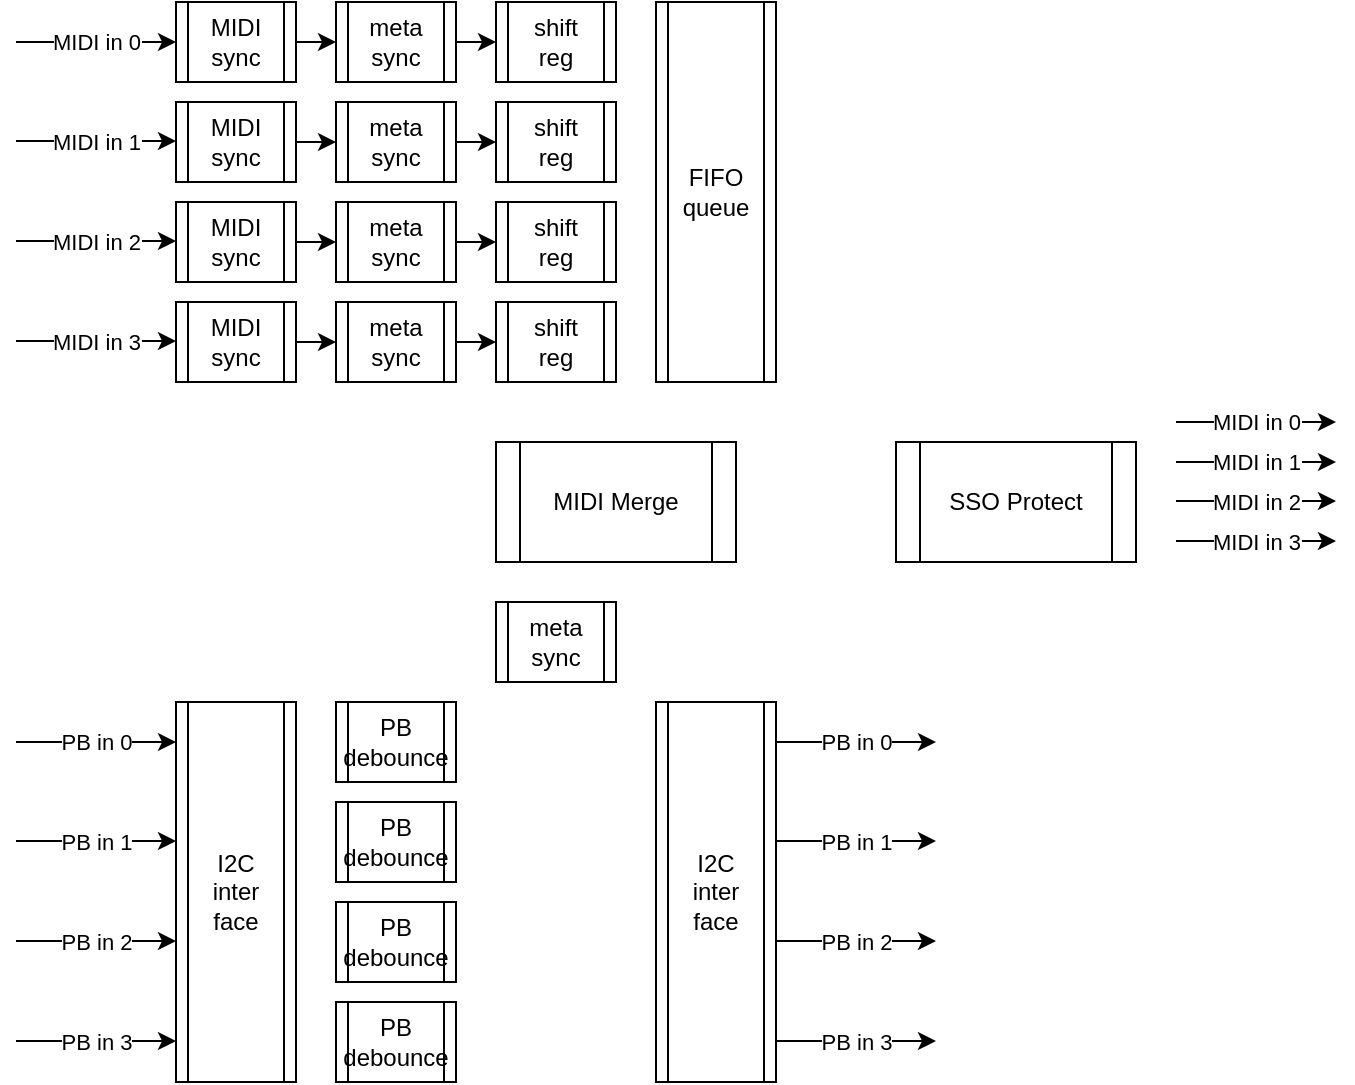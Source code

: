 <mxfile version="12.9.3" type="device"><diagram id="6dnsKXBeha5DQ72Svf8U" name="Page-1"><mxGraphModel dx="837" dy="494" grid="1" gridSize="10" guides="1" tooltips="1" connect="1" arrows="1" fold="1" page="1" pageScale="1" pageWidth="850" pageHeight="1100" math="0" shadow="0"><root><mxCell id="0"/><mxCell id="1" parent="0"/><mxCell id="YUuZVNR702Wbhx48KbtH-1" value="MIDI in 0" style="endArrow=classic;html=1;" edge="1" parent="1"><mxGeometry width="50" height="50" relative="1" as="geometry"><mxPoint x="40" y="40" as="sourcePoint"/><mxPoint x="120" y="40" as="targetPoint"/></mxGeometry></mxCell><mxCell id="YUuZVNR702Wbhx48KbtH-2" value="MIDI in 1" style="endArrow=classic;html=1;" edge="1" parent="1"><mxGeometry width="50" height="50" relative="1" as="geometry"><mxPoint x="40" y="89.5" as="sourcePoint"/><mxPoint x="120" y="89.5" as="targetPoint"/><Array as="points"><mxPoint x="80" y="89.5"/></Array></mxGeometry></mxCell><mxCell id="YUuZVNR702Wbhx48KbtH-3" value="MIDI in 2" style="endArrow=classic;html=1;" edge="1" parent="1"><mxGeometry width="50" height="50" relative="1" as="geometry"><mxPoint x="40" y="139.5" as="sourcePoint"/><mxPoint x="120" y="139.5" as="targetPoint"/><Array as="points"><mxPoint x="80" y="139.5"/></Array></mxGeometry></mxCell><mxCell id="YUuZVNR702Wbhx48KbtH-4" value="MIDI in 3" style="endArrow=classic;html=1;" edge="1" parent="1"><mxGeometry width="50" height="50" relative="1" as="geometry"><mxPoint x="40" y="189.5" as="sourcePoint"/><mxPoint x="120" y="189.5" as="targetPoint"/><Array as="points"><mxPoint x="80" y="189.5"/></Array></mxGeometry></mxCell><mxCell id="YUuZVNR702Wbhx48KbtH-16" style="edgeStyle=orthogonalEdgeStyle;rounded=0;orthogonalLoop=1;jettySize=auto;html=1;exitX=1;exitY=0.5;exitDx=0;exitDy=0;entryX=0;entryY=0.5;entryDx=0;entryDy=0;" edge="1" parent="1" source="YUuZVNR702Wbhx48KbtH-5" target="YUuZVNR702Wbhx48KbtH-9"><mxGeometry relative="1" as="geometry"/></mxCell><mxCell id="YUuZVNR702Wbhx48KbtH-5" value="&lt;div&gt;MIDI&lt;/div&gt;&lt;div&gt;sync&lt;br&gt;&lt;/div&gt;" style="shape=process;whiteSpace=wrap;html=1;backgroundOutline=1;" vertex="1" parent="1"><mxGeometry x="120" y="20" width="60" height="40" as="geometry"/></mxCell><mxCell id="YUuZVNR702Wbhx48KbtH-15" style="edgeStyle=orthogonalEdgeStyle;rounded=0;orthogonalLoop=1;jettySize=auto;html=1;exitX=1;exitY=0.5;exitDx=0;exitDy=0;entryX=0;entryY=0.5;entryDx=0;entryDy=0;" edge="1" parent="1" source="YUuZVNR702Wbhx48KbtH-6" target="YUuZVNR702Wbhx48KbtH-10"><mxGeometry relative="1" as="geometry"/></mxCell><mxCell id="YUuZVNR702Wbhx48KbtH-6" value="&lt;div&gt;MIDI&lt;/div&gt;&lt;div&gt;sync&lt;br&gt;&lt;/div&gt;" style="shape=process;whiteSpace=wrap;html=1;backgroundOutline=1;" vertex="1" parent="1"><mxGeometry x="120" y="70" width="60" height="40" as="geometry"/></mxCell><mxCell id="YUuZVNR702Wbhx48KbtH-14" style="edgeStyle=orthogonalEdgeStyle;rounded=0;orthogonalLoop=1;jettySize=auto;html=1;exitX=1;exitY=0.5;exitDx=0;exitDy=0;entryX=0;entryY=0.5;entryDx=0;entryDy=0;" edge="1" parent="1" source="YUuZVNR702Wbhx48KbtH-7" target="YUuZVNR702Wbhx48KbtH-11"><mxGeometry relative="1" as="geometry"/></mxCell><mxCell id="YUuZVNR702Wbhx48KbtH-7" value="&lt;div&gt;MIDI&lt;/div&gt;&lt;div&gt;sync&lt;br&gt;&lt;/div&gt;" style="shape=process;whiteSpace=wrap;html=1;backgroundOutline=1;" vertex="1" parent="1"><mxGeometry x="120" y="120" width="60" height="40" as="geometry"/></mxCell><mxCell id="YUuZVNR702Wbhx48KbtH-13" style="edgeStyle=orthogonalEdgeStyle;rounded=0;orthogonalLoop=1;jettySize=auto;html=1;exitX=1;exitY=0.5;exitDx=0;exitDy=0;entryX=0;entryY=0.5;entryDx=0;entryDy=0;" edge="1" parent="1" source="YUuZVNR702Wbhx48KbtH-8" target="YUuZVNR702Wbhx48KbtH-12"><mxGeometry relative="1" as="geometry"/></mxCell><mxCell id="YUuZVNR702Wbhx48KbtH-8" value="&lt;div&gt;MIDI&lt;/div&gt;&lt;div&gt;sync&lt;br&gt;&lt;/div&gt;" style="shape=process;whiteSpace=wrap;html=1;backgroundOutline=1;" vertex="1" parent="1"><mxGeometry x="120" y="170" width="60" height="40" as="geometry"/></mxCell><mxCell id="YUuZVNR702Wbhx48KbtH-24" style="edgeStyle=orthogonalEdgeStyle;rounded=0;orthogonalLoop=1;jettySize=auto;html=1;exitX=1;exitY=0.5;exitDx=0;exitDy=0;entryX=0;entryY=0.5;entryDx=0;entryDy=0;" edge="1" parent="1" source="YUuZVNR702Wbhx48KbtH-9" target="YUuZVNR702Wbhx48KbtH-17"><mxGeometry relative="1" as="geometry"/></mxCell><mxCell id="YUuZVNR702Wbhx48KbtH-9" value="&lt;div&gt;meta&lt;/div&gt;&lt;div&gt;sync&lt;br&gt;&lt;/div&gt;" style="shape=process;whiteSpace=wrap;html=1;backgroundOutline=1;" vertex="1" parent="1"><mxGeometry x="200" y="20" width="60" height="40" as="geometry"/></mxCell><mxCell id="YUuZVNR702Wbhx48KbtH-23" style="edgeStyle=orthogonalEdgeStyle;rounded=0;orthogonalLoop=1;jettySize=auto;html=1;exitX=1;exitY=0.5;exitDx=0;exitDy=0;entryX=0;entryY=0.5;entryDx=0;entryDy=0;" edge="1" parent="1" source="YUuZVNR702Wbhx48KbtH-10" target="YUuZVNR702Wbhx48KbtH-18"><mxGeometry relative="1" as="geometry"/></mxCell><mxCell id="YUuZVNR702Wbhx48KbtH-10" value="&lt;div&gt;meta&lt;/div&gt;&lt;div&gt;sync&lt;br&gt;&lt;/div&gt;" style="shape=process;whiteSpace=wrap;html=1;backgroundOutline=1;" vertex="1" parent="1"><mxGeometry x="200" y="70" width="60" height="40" as="geometry"/></mxCell><mxCell id="YUuZVNR702Wbhx48KbtH-22" style="edgeStyle=orthogonalEdgeStyle;rounded=0;orthogonalLoop=1;jettySize=auto;html=1;exitX=1;exitY=0.5;exitDx=0;exitDy=0;entryX=0;entryY=0.5;entryDx=0;entryDy=0;" edge="1" parent="1" source="YUuZVNR702Wbhx48KbtH-11" target="YUuZVNR702Wbhx48KbtH-19"><mxGeometry relative="1" as="geometry"/></mxCell><mxCell id="YUuZVNR702Wbhx48KbtH-11" value="&lt;div&gt;meta&lt;/div&gt;&lt;div&gt;sync&lt;br&gt;&lt;/div&gt;" style="shape=process;whiteSpace=wrap;html=1;backgroundOutline=1;" vertex="1" parent="1"><mxGeometry x="200" y="120" width="60" height="40" as="geometry"/></mxCell><mxCell id="YUuZVNR702Wbhx48KbtH-21" style="edgeStyle=orthogonalEdgeStyle;rounded=0;orthogonalLoop=1;jettySize=auto;html=1;exitX=1;exitY=0.5;exitDx=0;exitDy=0;entryX=0;entryY=0.5;entryDx=0;entryDy=0;" edge="1" parent="1" source="YUuZVNR702Wbhx48KbtH-12" target="YUuZVNR702Wbhx48KbtH-20"><mxGeometry relative="1" as="geometry"/></mxCell><mxCell id="YUuZVNR702Wbhx48KbtH-12" value="&lt;div&gt;meta&lt;/div&gt;&lt;div&gt;sync&lt;br&gt;&lt;/div&gt;" style="shape=process;whiteSpace=wrap;html=1;backgroundOutline=1;" vertex="1" parent="1"><mxGeometry x="200" y="170" width="60" height="40" as="geometry"/></mxCell><mxCell id="YUuZVNR702Wbhx48KbtH-17" value="&lt;div&gt;shift&lt;/div&gt;&lt;div&gt;reg&lt;br&gt;&lt;/div&gt;" style="shape=process;whiteSpace=wrap;html=1;backgroundOutline=1;" vertex="1" parent="1"><mxGeometry x="280" y="20" width="60" height="40" as="geometry"/></mxCell><mxCell id="YUuZVNR702Wbhx48KbtH-18" value="&lt;div&gt;shift&lt;/div&gt;&lt;div&gt;reg&lt;br&gt;&lt;/div&gt;" style="shape=process;whiteSpace=wrap;html=1;backgroundOutline=1;" vertex="1" parent="1"><mxGeometry x="280" y="70" width="60" height="40" as="geometry"/></mxCell><mxCell id="YUuZVNR702Wbhx48KbtH-19" value="&lt;div&gt;shift&lt;/div&gt;&lt;div&gt;reg&lt;br&gt;&lt;/div&gt;" style="shape=process;whiteSpace=wrap;html=1;backgroundOutline=1;" vertex="1" parent="1"><mxGeometry x="280" y="120" width="60" height="40" as="geometry"/></mxCell><mxCell id="YUuZVNR702Wbhx48KbtH-20" value="&lt;div&gt;shift&lt;/div&gt;&lt;div&gt;reg&lt;br&gt;&lt;/div&gt;" style="shape=process;whiteSpace=wrap;html=1;backgroundOutline=1;" vertex="1" parent="1"><mxGeometry x="280" y="170" width="60" height="40" as="geometry"/></mxCell><mxCell id="YUuZVNR702Wbhx48KbtH-25" value="&lt;div&gt;FIFO&lt;/div&gt;&lt;div&gt;queue&lt;br&gt;&lt;/div&gt;" style="shape=process;whiteSpace=wrap;html=1;backgroundOutline=1;" vertex="1" parent="1"><mxGeometry x="360" y="20" width="60" height="190" as="geometry"/></mxCell><mxCell id="YUuZVNR702Wbhx48KbtH-28" value="PB in 0" style="endArrow=classic;html=1;" edge="1" parent="1"><mxGeometry width="50" height="50" relative="1" as="geometry"><mxPoint x="40" y="390" as="sourcePoint"/><mxPoint x="120" y="390" as="targetPoint"/></mxGeometry></mxCell><mxCell id="YUuZVNR702Wbhx48KbtH-29" value="PB in 1" style="endArrow=classic;html=1;" edge="1" parent="1"><mxGeometry width="50" height="50" relative="1" as="geometry"><mxPoint x="40" y="439.5" as="sourcePoint"/><mxPoint x="120" y="439.5" as="targetPoint"/><Array as="points"><mxPoint x="80" y="439.5"/></Array></mxGeometry></mxCell><mxCell id="YUuZVNR702Wbhx48KbtH-30" value="PB in 2" style="endArrow=classic;html=1;" edge="1" parent="1"><mxGeometry width="50" height="50" relative="1" as="geometry"><mxPoint x="40" y="489.5" as="sourcePoint"/><mxPoint x="120" y="489.5" as="targetPoint"/><Array as="points"><mxPoint x="80" y="489.5"/></Array></mxGeometry></mxCell><mxCell id="YUuZVNR702Wbhx48KbtH-31" value="PB in 3" style="endArrow=classic;html=1;" edge="1" parent="1"><mxGeometry width="50" height="50" relative="1" as="geometry"><mxPoint x="40" y="539.5" as="sourcePoint"/><mxPoint x="120" y="539.5" as="targetPoint"/><Array as="points"><mxPoint x="80" y="539.5"/></Array></mxGeometry></mxCell><mxCell id="YUuZVNR702Wbhx48KbtH-32" value="&lt;div&gt;I2C&lt;/div&gt;&lt;div&gt;inter&lt;/div&gt;&lt;div&gt;face&lt;br&gt;&lt;/div&gt;" style="shape=process;whiteSpace=wrap;html=1;backgroundOutline=1;" vertex="1" parent="1"><mxGeometry x="120" y="370" width="60" height="190" as="geometry"/></mxCell><mxCell id="YUuZVNR702Wbhx48KbtH-33" value="&lt;div&gt;PB&lt;/div&gt;&lt;div&gt;debounce&lt;br&gt;&lt;/div&gt;" style="shape=process;whiteSpace=wrap;html=1;backgroundOutline=1;" vertex="1" parent="1"><mxGeometry x="200" y="370" width="60" height="40" as="geometry"/></mxCell><mxCell id="YUuZVNR702Wbhx48KbtH-34" value="&lt;div&gt;PB&lt;/div&gt;&lt;div&gt;debounce&lt;br&gt;&lt;/div&gt;" style="shape=process;whiteSpace=wrap;html=1;backgroundOutline=1;" vertex="1" parent="1"><mxGeometry x="200" y="420" width="60" height="40" as="geometry"/></mxCell><mxCell id="YUuZVNR702Wbhx48KbtH-35" value="&lt;div&gt;PB&lt;/div&gt;&lt;div&gt;debounce&lt;br&gt;&lt;/div&gt;" style="shape=process;whiteSpace=wrap;html=1;backgroundOutline=1;" vertex="1" parent="1"><mxGeometry x="200" y="470" width="60" height="40" as="geometry"/></mxCell><mxCell id="YUuZVNR702Wbhx48KbtH-37" value="&lt;div&gt;PB&lt;/div&gt;&lt;div&gt;debounce&lt;br&gt;&lt;/div&gt;" style="shape=process;whiteSpace=wrap;html=1;backgroundOutline=1;" vertex="1" parent="1"><mxGeometry x="200" y="520" width="60" height="40" as="geometry"/></mxCell><mxCell id="YUuZVNR702Wbhx48KbtH-38" value="&lt;div&gt;I2C&lt;/div&gt;&lt;div&gt;inter&lt;/div&gt;&lt;div&gt;face&lt;br&gt;&lt;/div&gt;" style="shape=process;whiteSpace=wrap;html=1;backgroundOutline=1;" vertex="1" parent="1"><mxGeometry x="360" y="370" width="60" height="190" as="geometry"/></mxCell><mxCell id="YUuZVNR702Wbhx48KbtH-39" value="PB in 0" style="endArrow=classic;html=1;" edge="1" parent="1"><mxGeometry width="50" height="50" relative="1" as="geometry"><mxPoint x="420" y="390" as="sourcePoint"/><mxPoint x="500" y="390" as="targetPoint"/></mxGeometry></mxCell><mxCell id="YUuZVNR702Wbhx48KbtH-40" value="PB in 1" style="endArrow=classic;html=1;" edge="1" parent="1"><mxGeometry width="50" height="50" relative="1" as="geometry"><mxPoint x="420" y="439.5" as="sourcePoint"/><mxPoint x="500" y="439.5" as="targetPoint"/><Array as="points"><mxPoint x="460" y="439.5"/></Array></mxGeometry></mxCell><mxCell id="YUuZVNR702Wbhx48KbtH-41" value="PB in 2" style="endArrow=classic;html=1;" edge="1" parent="1"><mxGeometry width="50" height="50" relative="1" as="geometry"><mxPoint x="420" y="489.5" as="sourcePoint"/><mxPoint x="500" y="489.5" as="targetPoint"/><Array as="points"><mxPoint x="460" y="489.5"/></Array></mxGeometry></mxCell><mxCell id="YUuZVNR702Wbhx48KbtH-42" value="PB in 3" style="endArrow=classic;html=1;" edge="1" parent="1"><mxGeometry width="50" height="50" relative="1" as="geometry"><mxPoint x="420" y="539.5" as="sourcePoint"/><mxPoint x="500" y="539.5" as="targetPoint"/><Array as="points"><mxPoint x="460" y="539.5"/></Array></mxGeometry></mxCell><mxCell id="YUuZVNR702Wbhx48KbtH-43" value="&lt;div&gt;meta&lt;/div&gt;&lt;div&gt;sync&lt;br&gt;&lt;/div&gt;" style="shape=process;whiteSpace=wrap;html=1;backgroundOutline=1;" vertex="1" parent="1"><mxGeometry x="280" y="320" width="60" height="40" as="geometry"/></mxCell><mxCell id="YUuZVNR702Wbhx48KbtH-44" value="MIDI Merge" style="shape=process;whiteSpace=wrap;html=1;backgroundOutline=1;" vertex="1" parent="1"><mxGeometry x="280" y="240" width="120" height="60" as="geometry"/></mxCell><mxCell id="YUuZVNR702Wbhx48KbtH-45" value="SSO Protect" style="shape=process;whiteSpace=wrap;html=1;backgroundOutline=1;" vertex="1" parent="1"><mxGeometry x="480" y="240" width="120" height="60" as="geometry"/></mxCell><mxCell id="YUuZVNR702Wbhx48KbtH-47" value="MIDI in 0" style="endArrow=classic;html=1;" edge="1" parent="1"><mxGeometry width="50" height="50" relative="1" as="geometry"><mxPoint x="620" y="230" as="sourcePoint"/><mxPoint x="700" y="230" as="targetPoint"/></mxGeometry></mxCell><mxCell id="YUuZVNR702Wbhx48KbtH-48" value="MIDI in 1" style="endArrow=classic;html=1;" edge="1" parent="1"><mxGeometry width="50" height="50" relative="1" as="geometry"><mxPoint x="620" y="250" as="sourcePoint"/><mxPoint x="700" y="250" as="targetPoint"/><Array as="points"><mxPoint x="660" y="250"/></Array></mxGeometry></mxCell><mxCell id="YUuZVNR702Wbhx48KbtH-49" value="MIDI in 2" style="endArrow=classic;html=1;" edge="1" parent="1"><mxGeometry width="50" height="50" relative="1" as="geometry"><mxPoint x="620" y="269.5" as="sourcePoint"/><mxPoint x="700" y="269.5" as="targetPoint"/><Array as="points"><mxPoint x="660" y="269.5"/></Array></mxGeometry></mxCell><mxCell id="YUuZVNR702Wbhx48KbtH-50" value="MIDI in 3" style="endArrow=classic;html=1;" edge="1" parent="1"><mxGeometry width="50" height="50" relative="1" as="geometry"><mxPoint x="620" y="289.5" as="sourcePoint"/><mxPoint x="700" y="289.5" as="targetPoint"/><Array as="points"><mxPoint x="660" y="289.5"/></Array></mxGeometry></mxCell></root></mxGraphModel></diagram></mxfile>